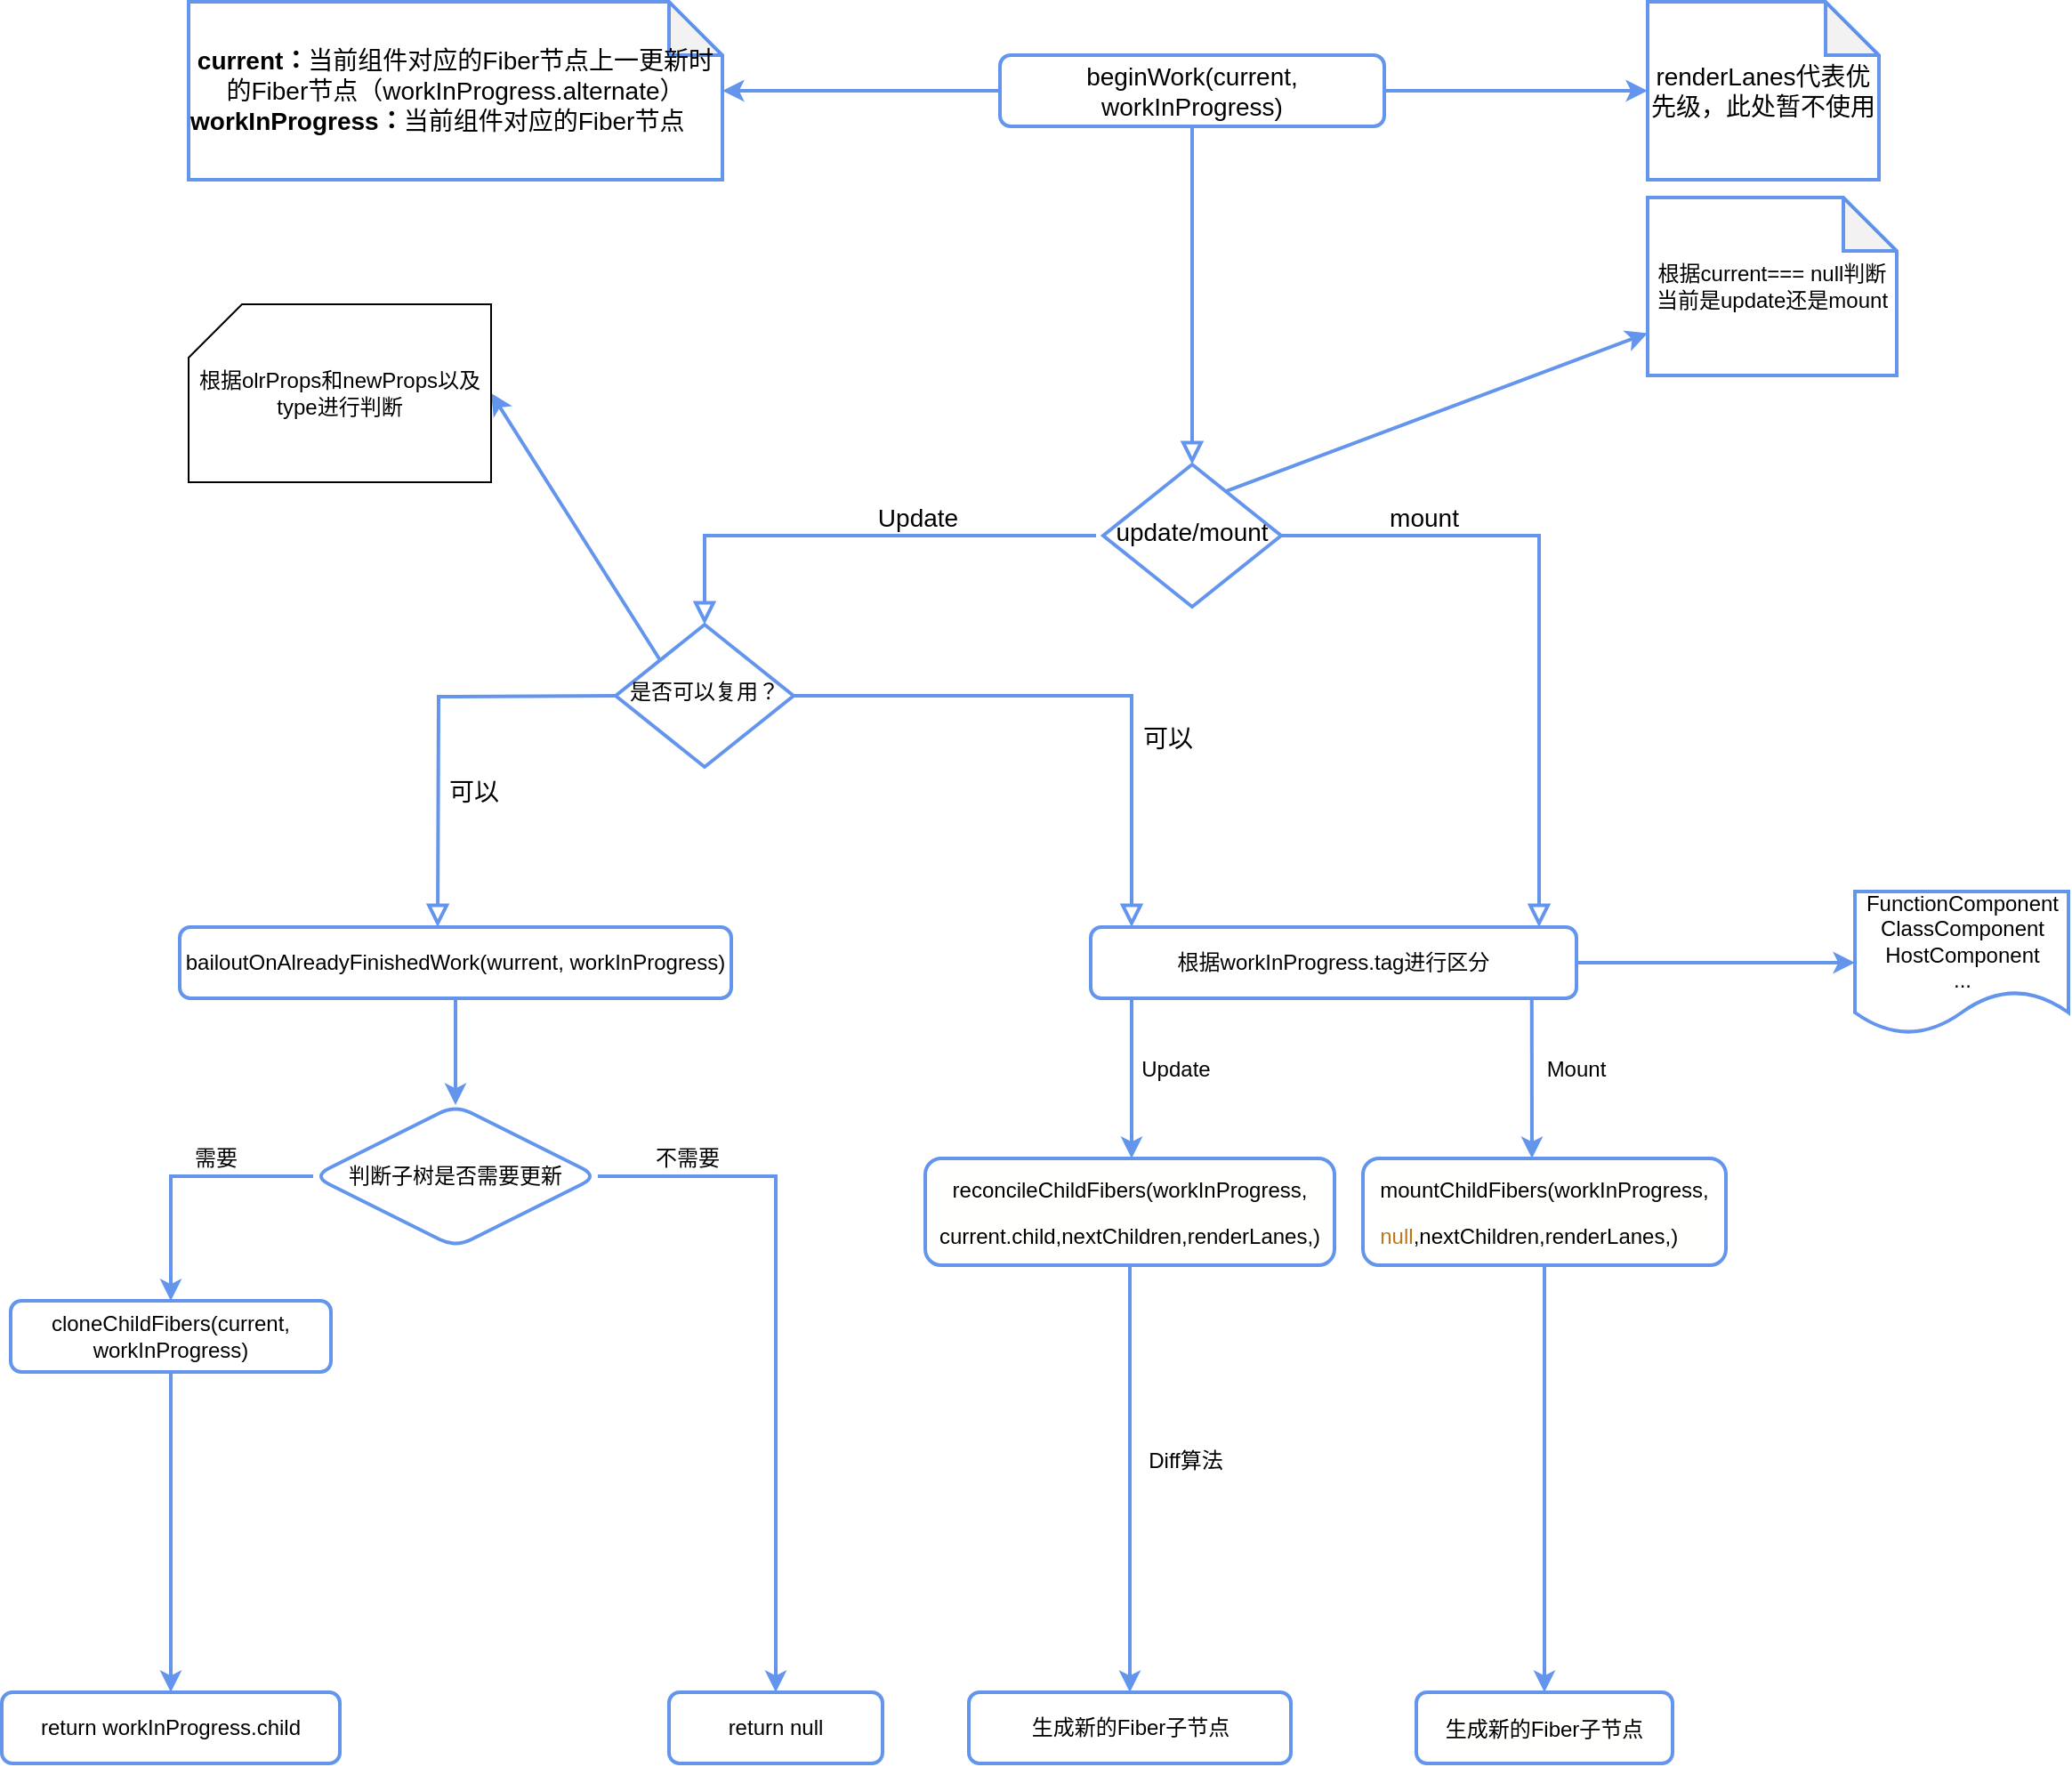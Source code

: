 <mxfile version="13.7.7" type="github">
  <diagram id="C5RBs43oDa-KdzZeNtuy" name="Page-1">
    <mxGraphModel dx="2013" dy="741" grid="1" gridSize="10" guides="1" tooltips="1" connect="1" arrows="1" fold="1" page="1" pageScale="1" pageWidth="827" pageHeight="1169" math="0" shadow="0">
      <root>
        <mxCell id="WIyWlLk6GJQsqaUBKTNV-0" />
        <mxCell id="WIyWlLk6GJQsqaUBKTNV-1" parent="WIyWlLk6GJQsqaUBKTNV-0" />
        <mxCell id="WIyWlLk6GJQsqaUBKTNV-2" value="" style="rounded=0;html=1;jettySize=auto;orthogonalLoop=1;fontSize=11;endArrow=block;endFill=0;endSize=8;strokeWidth=2;shadow=0;labelBackgroundColor=none;edgeStyle=orthogonalEdgeStyle;strokeColor=#6495ED;" parent="WIyWlLk6GJQsqaUBKTNV-1" source="WIyWlLk6GJQsqaUBKTNV-3" target="WIyWlLk6GJQsqaUBKTNV-6" edge="1">
          <mxGeometry relative="1" as="geometry" />
        </mxCell>
        <mxCell id="S-r1_c-27VpIuPjR4QZz-1" value="" style="edgeStyle=orthogonalEdgeStyle;rounded=0;orthogonalLoop=1;jettySize=auto;html=1;strokeColor=#6495ED;strokeWidth=2;" edge="1" parent="WIyWlLk6GJQsqaUBKTNV-1" source="WIyWlLk6GJQsqaUBKTNV-3" target="S-r1_c-27VpIuPjR4QZz-0">
          <mxGeometry relative="1" as="geometry" />
        </mxCell>
        <mxCell id="S-r1_c-27VpIuPjR4QZz-3" value="" style="edgeStyle=orthogonalEdgeStyle;rounded=0;orthogonalLoop=1;jettySize=auto;html=1;strokeColor=#6495ED;strokeWidth=2;" edge="1" parent="WIyWlLk6GJQsqaUBKTNV-1" source="WIyWlLk6GJQsqaUBKTNV-3" target="S-r1_c-27VpIuPjR4QZz-2">
          <mxGeometry relative="1" as="geometry" />
        </mxCell>
        <mxCell id="WIyWlLk6GJQsqaUBKTNV-3" value="&lt;font style=&quot;font-size: 14px&quot;&gt;beginWork(current, workInProgress)&lt;/font&gt;" style="rounded=1;whiteSpace=wrap;html=1;fontSize=12;glass=0;strokeWidth=2;shadow=0;strokeColor=#6495ED;" parent="WIyWlLk6GJQsqaUBKTNV-1" vertex="1">
          <mxGeometry x="226" y="90" width="216" height="40" as="geometry" />
        </mxCell>
        <mxCell id="WIyWlLk6GJQsqaUBKTNV-5" value="&lt;font style=&quot;font-size: 14px&quot;&gt;mount&lt;/font&gt;" style="edgeStyle=orthogonalEdgeStyle;rounded=0;html=1;jettySize=auto;orthogonalLoop=1;fontSize=11;endArrow=block;endFill=0;endSize=8;strokeWidth=2;shadow=0;labelBackgroundColor=none;strokeColor=#6495ED;" parent="WIyWlLk6GJQsqaUBKTNV-1" source="WIyWlLk6GJQsqaUBKTNV-6" edge="1">
          <mxGeometry x="-0.565" y="10" relative="1" as="geometry">
            <mxPoint as="offset" />
            <mxPoint x="529" y="580" as="targetPoint" />
            <Array as="points">
              <mxPoint x="529" y="360" />
            </Array>
          </mxGeometry>
        </mxCell>
        <mxCell id="WIyWlLk6GJQsqaUBKTNV-6" value="&lt;font style=&quot;font-size: 14px&quot;&gt;update/mount&lt;/font&gt;" style="rhombus;whiteSpace=wrap;html=1;shadow=0;fontFamily=Helvetica;fontSize=12;align=center;strokeWidth=2;spacing=6;spacingTop=-4;strokeColor=#6495ED;" parent="WIyWlLk6GJQsqaUBKTNV-1" vertex="1">
          <mxGeometry x="284" y="320" width="100" height="80" as="geometry" />
        </mxCell>
        <mxCell id="WIyWlLk6GJQsqaUBKTNV-10" value="是否可以复用？" style="rhombus;whiteSpace=wrap;html=1;shadow=0;fontFamily=Helvetica;fontSize=12;align=center;strokeWidth=2;spacing=6;spacingTop=-4;strokeColor=#6495ED;" parent="WIyWlLk6GJQsqaUBKTNV-1" vertex="1">
          <mxGeometry x="10" y="410" width="100" height="80" as="geometry" />
        </mxCell>
        <mxCell id="S-r1_c-27VpIuPjR4QZz-19" value="" style="edgeStyle=orthogonalEdgeStyle;rounded=0;orthogonalLoop=1;jettySize=auto;html=1;strokeColor=#6495ED;strokeWidth=2;" edge="1" parent="WIyWlLk6GJQsqaUBKTNV-1" source="WIyWlLk6GJQsqaUBKTNV-11" target="S-r1_c-27VpIuPjR4QZz-18">
          <mxGeometry relative="1" as="geometry" />
        </mxCell>
        <mxCell id="WIyWlLk6GJQsqaUBKTNV-11" value="bailoutOnAlreadyFinishedWork(wurrent, workInProgress)" style="rounded=1;whiteSpace=wrap;html=1;fontSize=12;glass=0;strokeWidth=2;shadow=0;strokeColor=#6495ED;" parent="WIyWlLk6GJQsqaUBKTNV-1" vertex="1">
          <mxGeometry x="-235" y="580" width="310" height="40" as="geometry" />
        </mxCell>
        <mxCell id="S-r1_c-27VpIuPjR4QZz-0" value="&lt;font style=&quot;font-size: 14px&quot;&gt;renderLanes代表优先级，此处暂不使用&lt;/font&gt;" style="shape=note;whiteSpace=wrap;html=1;backgroundOutline=1;darkOpacity=0.05;rounded=1;shadow=0;strokeColor=#6495ED;strokeWidth=2;glass=0;" vertex="1" parent="WIyWlLk6GJQsqaUBKTNV-1">
          <mxGeometry x="590" y="60" width="130" height="100" as="geometry" />
        </mxCell>
        <mxCell id="S-r1_c-27VpIuPjR4QZz-2" value="&lt;font style=&quot;font-size: 14px&quot;&gt;&lt;b&gt;current：&lt;/b&gt;当前组件对应的Fiber节点上一更新时的Fiber节点（workInProgress.alternate）&lt;br&gt;&lt;/font&gt;&lt;div style=&quot;text-align: left ; font-size: 14px&quot;&gt;&lt;font style=&quot;font-size: 14px&quot;&gt;&lt;b&gt;workInProgress：&lt;/b&gt;当前组件对应的Fiber节点&lt;/font&gt;&lt;/div&gt;" style="shape=note;whiteSpace=wrap;html=1;backgroundOutline=1;darkOpacity=0.05;rounded=1;shadow=0;strokeColor=#6495ED;strokeWidth=2;glass=0;" vertex="1" parent="WIyWlLk6GJQsqaUBKTNV-1">
          <mxGeometry x="-230" y="60" width="300" height="100" as="geometry" />
        </mxCell>
        <mxCell id="S-r1_c-27VpIuPjR4QZz-5" value="&lt;font style=&quot;font-size: 14px&quot;&gt;可以&lt;/font&gt;" style="rounded=0;html=1;jettySize=auto;orthogonalLoop=1;fontSize=11;endArrow=block;endFill=0;endSize=8;strokeWidth=2;shadow=0;labelBackgroundColor=none;edgeStyle=orthogonalEdgeStyle;strokeColor=#6495ED;" edge="1" parent="WIyWlLk6GJQsqaUBKTNV-1">
          <mxGeometry x="0.333" y="20" relative="1" as="geometry">
            <mxPoint as="offset" />
            <mxPoint x="10" y="450" as="sourcePoint" />
            <mxPoint x="-90" y="580" as="targetPoint" />
          </mxGeometry>
        </mxCell>
        <mxCell id="S-r1_c-27VpIuPjR4QZz-6" value="" style="rounded=0;html=1;jettySize=auto;orthogonalLoop=1;fontSize=11;endArrow=block;endFill=0;endSize=8;strokeWidth=2;shadow=0;labelBackgroundColor=none;edgeStyle=orthogonalEdgeStyle;strokeColor=#6495ED;entryX=0.5;entryY=0;entryDx=0;entryDy=0;" edge="1" parent="WIyWlLk6GJQsqaUBKTNV-1" target="WIyWlLk6GJQsqaUBKTNV-10">
          <mxGeometry x="0.333" y="20" relative="1" as="geometry">
            <mxPoint as="offset" />
            <mxPoint x="280" y="360" as="sourcePoint" />
            <mxPoint x="-80" y="680" as="targetPoint" />
            <Array as="points">
              <mxPoint x="60" y="360" />
            </Array>
          </mxGeometry>
        </mxCell>
        <mxCell id="S-r1_c-27VpIuPjR4QZz-7" value="&lt;font style=&quot;font-size: 14px&quot;&gt;Update&lt;/font&gt;" style="text;html=1;strokeColor=none;fillColor=none;align=center;verticalAlign=middle;whiteSpace=wrap;rounded=0;" vertex="1" parent="WIyWlLk6GJQsqaUBKTNV-1">
          <mxGeometry x="160" y="340" width="40" height="20" as="geometry" />
        </mxCell>
        <mxCell id="S-r1_c-27VpIuPjR4QZz-10" value="" style="endArrow=classic;html=1;strokeColor=#6495ED;strokeWidth=2;exitX=0.69;exitY=0.188;exitDx=0;exitDy=0;exitPerimeter=0;" edge="1" parent="WIyWlLk6GJQsqaUBKTNV-1" source="WIyWlLk6GJQsqaUBKTNV-6" target="S-r1_c-27VpIuPjR4QZz-11">
          <mxGeometry width="50" height="50" relative="1" as="geometry">
            <mxPoint x="350" y="500" as="sourcePoint" />
            <mxPoint x="400" y="450" as="targetPoint" />
          </mxGeometry>
        </mxCell>
        <mxCell id="S-r1_c-27VpIuPjR4QZz-11" value="根据current=== null判断当前是update还是mount" style="shape=note;whiteSpace=wrap;html=1;backgroundOutline=1;darkOpacity=0.05;strokeColor=#6495ED;strokeWidth=2;" vertex="1" parent="WIyWlLk6GJQsqaUBKTNV-1">
          <mxGeometry x="590" y="170" width="140" height="100" as="geometry" />
        </mxCell>
        <mxCell id="S-r1_c-27VpIuPjR4QZz-12" value="" style="endArrow=classic;html=1;strokeColor=#6495ED;strokeWidth=2;exitX=0;exitY=0;exitDx=0;exitDy=0;entryX=1;entryY=0.5;entryDx=0;entryDy=0;entryPerimeter=0;" edge="1" parent="WIyWlLk6GJQsqaUBKTNV-1" source="WIyWlLk6GJQsqaUBKTNV-10" target="S-r1_c-27VpIuPjR4QZz-13">
          <mxGeometry width="50" height="50" relative="1" as="geometry">
            <mxPoint x="350" y="460" as="sourcePoint" />
            <mxPoint y="240" as="targetPoint" />
          </mxGeometry>
        </mxCell>
        <mxCell id="S-r1_c-27VpIuPjR4QZz-13" value="根据olrProps和newProps以及type进行判断" style="shape=card;whiteSpace=wrap;html=1;" vertex="1" parent="WIyWlLk6GJQsqaUBKTNV-1">
          <mxGeometry x="-230" y="230" width="170" height="100" as="geometry" />
        </mxCell>
        <mxCell id="S-r1_c-27VpIuPjR4QZz-14" value="&lt;font style=&quot;font-size: 14px&quot;&gt;可以&lt;/font&gt;" style="rounded=0;html=1;jettySize=auto;orthogonalLoop=1;fontSize=11;endArrow=block;endFill=0;endSize=8;strokeWidth=2;shadow=0;labelBackgroundColor=none;edgeStyle=orthogonalEdgeStyle;strokeColor=#6495ED;exitX=1;exitY=0.5;exitDx=0;exitDy=0;" edge="1" parent="WIyWlLk6GJQsqaUBKTNV-1" source="WIyWlLk6GJQsqaUBKTNV-10">
          <mxGeometry x="0.333" y="20" relative="1" as="geometry">
            <mxPoint as="offset" />
            <mxPoint x="20" y="460" as="sourcePoint" />
            <mxPoint x="300" y="580" as="targetPoint" />
            <Array as="points">
              <mxPoint x="300" y="450" />
              <mxPoint x="300" y="580" />
            </Array>
          </mxGeometry>
        </mxCell>
        <mxCell id="S-r1_c-27VpIuPjR4QZz-17" value="" style="edgeStyle=orthogonalEdgeStyle;rounded=0;orthogonalLoop=1;jettySize=auto;html=1;strokeColor=#6495ED;strokeWidth=2;" edge="1" parent="WIyWlLk6GJQsqaUBKTNV-1" source="S-r1_c-27VpIuPjR4QZz-15" target="S-r1_c-27VpIuPjR4QZz-16">
          <mxGeometry relative="1" as="geometry" />
        </mxCell>
        <mxCell id="S-r1_c-27VpIuPjR4QZz-15" value="根据workInProgress.tag进行区分" style="rounded=1;whiteSpace=wrap;html=1;fontSize=12;glass=0;strokeWidth=2;shadow=0;strokeColor=#6495ED;" vertex="1" parent="WIyWlLk6GJQsqaUBKTNV-1">
          <mxGeometry x="277" y="580" width="273" height="40" as="geometry" />
        </mxCell>
        <mxCell id="S-r1_c-27VpIuPjR4QZz-16" value="FunctionComponent&lt;br&gt;ClassComponent&lt;br&gt;HostComponent&lt;br&gt;..." style="shape=document;whiteSpace=wrap;html=1;boundedLbl=1;rounded=1;shadow=0;strokeColor=#6495ED;strokeWidth=2;glass=0;" vertex="1" parent="WIyWlLk6GJQsqaUBKTNV-1">
          <mxGeometry x="706.5" y="560" width="120" height="80" as="geometry" />
        </mxCell>
        <mxCell id="S-r1_c-27VpIuPjR4QZz-28" value="" style="edgeStyle=orthogonalEdgeStyle;rounded=0;orthogonalLoop=1;jettySize=auto;html=1;strokeColor=#6495ED;strokeWidth=2;" edge="1" parent="WIyWlLk6GJQsqaUBKTNV-1" source="S-r1_c-27VpIuPjR4QZz-18" target="S-r1_c-27VpIuPjR4QZz-27">
          <mxGeometry relative="1" as="geometry">
            <Array as="points">
              <mxPoint x="-240" y="720" />
            </Array>
          </mxGeometry>
        </mxCell>
        <mxCell id="S-r1_c-27VpIuPjR4QZz-30" value="" style="edgeStyle=orthogonalEdgeStyle;rounded=0;orthogonalLoop=1;jettySize=auto;html=1;strokeColor=#6495ED;strokeWidth=2;" edge="1" parent="WIyWlLk6GJQsqaUBKTNV-1" source="S-r1_c-27VpIuPjR4QZz-18" target="S-r1_c-27VpIuPjR4QZz-29">
          <mxGeometry relative="1" as="geometry">
            <Array as="points">
              <mxPoint x="100" y="720" />
            </Array>
          </mxGeometry>
        </mxCell>
        <mxCell id="S-r1_c-27VpIuPjR4QZz-18" value="判断子树是否需要更新" style="rhombus;whiteSpace=wrap;html=1;rounded=1;shadow=0;strokeColor=#6495ED;strokeWidth=2;glass=0;" vertex="1" parent="WIyWlLk6GJQsqaUBKTNV-1">
          <mxGeometry x="-160" y="680" width="160" height="80" as="geometry" />
        </mxCell>
        <mxCell id="S-r1_c-27VpIuPjR4QZz-21" value="" style="endArrow=classic;html=1;strokeColor=#6495ED;strokeWidth=2;" edge="1" parent="WIyWlLk6GJQsqaUBKTNV-1">
          <mxGeometry width="50" height="50" relative="1" as="geometry">
            <mxPoint x="300" y="620" as="sourcePoint" />
            <mxPoint x="300" y="710" as="targetPoint" />
          </mxGeometry>
        </mxCell>
        <mxCell id="S-r1_c-27VpIuPjR4QZz-22" value="" style="endArrow=classic;html=1;strokeColor=#6495ED;strokeWidth=2;exitX=0.908;exitY=1.025;exitDx=0;exitDy=0;exitPerimeter=0;" edge="1" parent="WIyWlLk6GJQsqaUBKTNV-1" source="S-r1_c-27VpIuPjR4QZz-15">
          <mxGeometry width="50" height="50" relative="1" as="geometry">
            <mxPoint x="310" y="630" as="sourcePoint" />
            <mxPoint x="525" y="710" as="targetPoint" />
          </mxGeometry>
        </mxCell>
        <mxCell id="S-r1_c-27VpIuPjR4QZz-23" value="Update" style="text;html=1;strokeColor=none;fillColor=none;align=center;verticalAlign=middle;whiteSpace=wrap;rounded=0;" vertex="1" parent="WIyWlLk6GJQsqaUBKTNV-1">
          <mxGeometry x="300" y="650" width="50" height="20" as="geometry" />
        </mxCell>
        <mxCell id="S-r1_c-27VpIuPjR4QZz-24" value="Mount" style="text;html=1;strokeColor=none;fillColor=none;align=center;verticalAlign=middle;whiteSpace=wrap;rounded=0;" vertex="1" parent="WIyWlLk6GJQsqaUBKTNV-1">
          <mxGeometry x="530" y="650" width="40" height="20" as="geometry" />
        </mxCell>
        <mxCell id="S-r1_c-27VpIuPjR4QZz-39" value="" style="edgeStyle=orthogonalEdgeStyle;rounded=0;orthogonalLoop=1;jettySize=auto;html=1;strokeColor=#6495ED;strokeWidth=2;" edge="1" parent="WIyWlLk6GJQsqaUBKTNV-1" source="S-r1_c-27VpIuPjR4QZz-25" target="S-r1_c-27VpIuPjR4QZz-38">
          <mxGeometry relative="1" as="geometry" />
        </mxCell>
        <mxCell id="S-r1_c-27VpIuPjR4QZz-25" value="&lt;div style=&quot;background-color: rgb(255 , 255 , 254) ; line-height: 26px&quot;&gt;&lt;div&gt;mountChildFibers(workInProgress,&lt;/div&gt;&lt;div style=&quot;text-align: left&quot;&gt;&lt;span style=&quot;color: rgb(183 , 121 , 31)&quot;&gt;null&lt;/span&gt;,nextChildren,renderLanes,)&lt;/div&gt;&lt;/div&gt;" style="rounded=1;whiteSpace=wrap;html=1;strokeColor=#6495ED;strokeWidth=2;" vertex="1" parent="WIyWlLk6GJQsqaUBKTNV-1">
          <mxGeometry x="430" y="710" width="204" height="60" as="geometry" />
        </mxCell>
        <mxCell id="S-r1_c-27VpIuPjR4QZz-36" value="" style="edgeStyle=orthogonalEdgeStyle;rounded=0;orthogonalLoop=1;jettySize=auto;html=1;strokeColor=#6495ED;strokeWidth=2;" edge="1" parent="WIyWlLk6GJQsqaUBKTNV-1" source="S-r1_c-27VpIuPjR4QZz-26" target="S-r1_c-27VpIuPjR4QZz-35">
          <mxGeometry relative="1" as="geometry" />
        </mxCell>
        <mxCell id="S-r1_c-27VpIuPjR4QZz-26" value="&lt;div style=&quot;background-color: rgb(255 , 255 , 254) ; font-family: &amp;#34;pingfang sc&amp;#34; , , &amp;#34;sf ui text&amp;#34; , &amp;#34;lucida grande&amp;#34; , &amp;#34;stheiti&amp;#34; , &amp;#34;microsoft yahei&amp;#34; , sans-serif ; line-height: 26px&quot;&gt;&lt;div&gt;reconcileChildFibers(workInProgress,&lt;/div&gt;&lt;div&gt;current.child,nextChildren,renderLanes,)&lt;/div&gt;&lt;/div&gt;" style="rounded=1;whiteSpace=wrap;html=1;strokeColor=#6495ED;strokeWidth=2;" vertex="1" parent="WIyWlLk6GJQsqaUBKTNV-1">
          <mxGeometry x="184" y="710" width="230" height="60" as="geometry" />
        </mxCell>
        <mxCell id="S-r1_c-27VpIuPjR4QZz-34" value="" style="edgeStyle=orthogonalEdgeStyle;rounded=0;orthogonalLoop=1;jettySize=auto;html=1;strokeColor=#6495ED;strokeWidth=2;" edge="1" parent="WIyWlLk6GJQsqaUBKTNV-1" source="S-r1_c-27VpIuPjR4QZz-27" target="S-r1_c-27VpIuPjR4QZz-33">
          <mxGeometry relative="1" as="geometry" />
        </mxCell>
        <mxCell id="S-r1_c-27VpIuPjR4QZz-27" value="cloneChildFibers(current, workInProgress)" style="whiteSpace=wrap;html=1;rounded=1;shadow=0;strokeColor=#6495ED;strokeWidth=2;glass=0;" vertex="1" parent="WIyWlLk6GJQsqaUBKTNV-1">
          <mxGeometry x="-330" y="790" width="180" height="40" as="geometry" />
        </mxCell>
        <mxCell id="S-r1_c-27VpIuPjR4QZz-29" value="return null" style="whiteSpace=wrap;html=1;rounded=1;shadow=0;strokeColor=#6495ED;strokeWidth=2;glass=0;" vertex="1" parent="WIyWlLk6GJQsqaUBKTNV-1">
          <mxGeometry x="40" y="1010" width="120" height="40" as="geometry" />
        </mxCell>
        <mxCell id="S-r1_c-27VpIuPjR4QZz-31" value="需要" style="text;html=1;align=center;verticalAlign=middle;resizable=0;points=[];autosize=1;" vertex="1" parent="WIyWlLk6GJQsqaUBKTNV-1">
          <mxGeometry x="-235" y="700" width="40" height="20" as="geometry" />
        </mxCell>
        <mxCell id="S-r1_c-27VpIuPjR4QZz-32" value="不需要" style="text;html=1;align=center;verticalAlign=middle;resizable=0;points=[];autosize=1;" vertex="1" parent="WIyWlLk6GJQsqaUBKTNV-1">
          <mxGeometry x="25" y="700" width="50" height="20" as="geometry" />
        </mxCell>
        <mxCell id="S-r1_c-27VpIuPjR4QZz-33" value="return workInProgress.child" style="whiteSpace=wrap;html=1;rounded=1;shadow=0;strokeColor=#6495ED;strokeWidth=2;glass=0;" vertex="1" parent="WIyWlLk6GJQsqaUBKTNV-1">
          <mxGeometry x="-335" y="1010" width="190" height="40" as="geometry" />
        </mxCell>
        <mxCell id="S-r1_c-27VpIuPjR4QZz-35" value="生成新的Fiber子节点" style="whiteSpace=wrap;html=1;rounded=1;strokeColor=#6495ED;strokeWidth=2;" vertex="1" parent="WIyWlLk6GJQsqaUBKTNV-1">
          <mxGeometry x="208.5" y="1010" width="181" height="40" as="geometry" />
        </mxCell>
        <mxCell id="S-r1_c-27VpIuPjR4QZz-37" value="Diff算法" style="text;html=1;align=center;verticalAlign=middle;resizable=0;points=[];autosize=1;" vertex="1" parent="WIyWlLk6GJQsqaUBKTNV-1">
          <mxGeometry x="300" y="870" width="60" height="20" as="geometry" />
        </mxCell>
        <mxCell id="S-r1_c-27VpIuPjR4QZz-38" value="&lt;div style=&quot;background-color: rgb(255 , 255 , 254) ; line-height: 26px&quot;&gt;&lt;div&gt;生成新的Fiber子节点&lt;/div&gt;&lt;/div&gt;" style="rounded=1;whiteSpace=wrap;html=1;strokeColor=#6495ED;strokeWidth=2;" vertex="1" parent="WIyWlLk6GJQsqaUBKTNV-1">
          <mxGeometry x="460" y="1010" width="144" height="40" as="geometry" />
        </mxCell>
      </root>
    </mxGraphModel>
  </diagram>
</mxfile>
